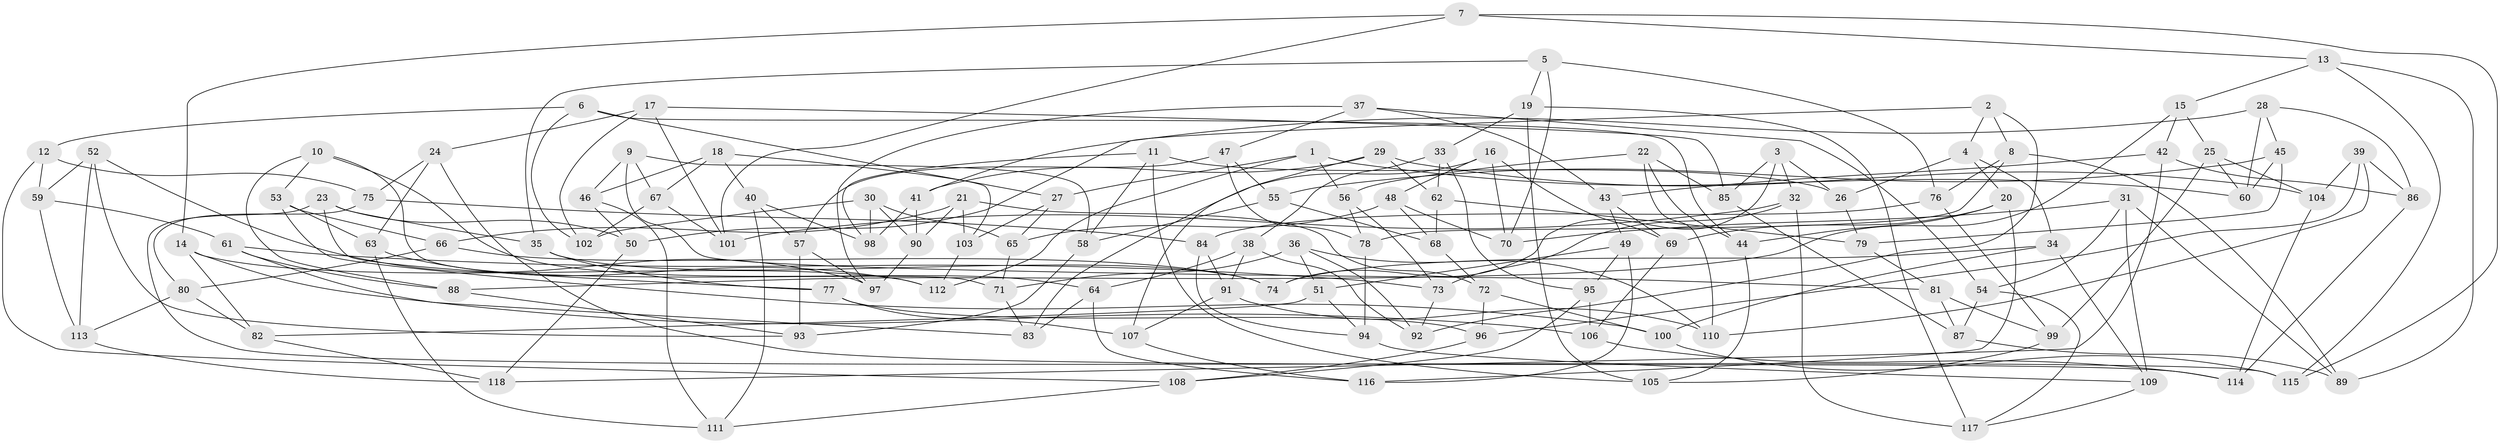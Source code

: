// Generated by graph-tools (version 1.1) at 2025/50/03/09/25 03:50:53]
// undirected, 118 vertices, 236 edges
graph export_dot {
graph [start="1"]
  node [color=gray90,style=filled];
  1;
  2;
  3;
  4;
  5;
  6;
  7;
  8;
  9;
  10;
  11;
  12;
  13;
  14;
  15;
  16;
  17;
  18;
  19;
  20;
  21;
  22;
  23;
  24;
  25;
  26;
  27;
  28;
  29;
  30;
  31;
  32;
  33;
  34;
  35;
  36;
  37;
  38;
  39;
  40;
  41;
  42;
  43;
  44;
  45;
  46;
  47;
  48;
  49;
  50;
  51;
  52;
  53;
  54;
  55;
  56;
  57;
  58;
  59;
  60;
  61;
  62;
  63;
  64;
  65;
  66;
  67;
  68;
  69;
  70;
  71;
  72;
  73;
  74;
  75;
  76;
  77;
  78;
  79;
  80;
  81;
  82;
  83;
  84;
  85;
  86;
  87;
  88;
  89;
  90;
  91;
  92;
  93;
  94;
  95;
  96;
  97;
  98;
  99;
  100;
  101;
  102;
  103;
  104;
  105;
  106;
  107;
  108;
  109;
  110;
  111;
  112;
  113;
  114;
  115;
  116;
  117;
  118;
  1 -- 60;
  1 -- 56;
  1 -- 112;
  1 -- 27;
  2 -- 50;
  2 -- 92;
  2 -- 4;
  2 -- 8;
  3 -- 85;
  3 -- 32;
  3 -- 26;
  3 -- 74;
  4 -- 26;
  4 -- 34;
  4 -- 20;
  5 -- 76;
  5 -- 35;
  5 -- 19;
  5 -- 70;
  6 -- 12;
  6 -- 27;
  6 -- 102;
  6 -- 44;
  7 -- 101;
  7 -- 14;
  7 -- 13;
  7 -- 115;
  8 -- 89;
  8 -- 76;
  8 -- 78;
  9 -- 81;
  9 -- 46;
  9 -- 67;
  9 -- 58;
  10 -- 88;
  10 -- 53;
  10 -- 71;
  10 -- 64;
  11 -- 26;
  11 -- 105;
  11 -- 98;
  11 -- 58;
  12 -- 108;
  12 -- 75;
  12 -- 59;
  13 -- 15;
  13 -- 115;
  13 -- 89;
  14 -- 82;
  14 -- 106;
  14 -- 112;
  15 -- 25;
  15 -- 42;
  15 -- 88;
  16 -- 83;
  16 -- 70;
  16 -- 48;
  16 -- 69;
  17 -- 85;
  17 -- 102;
  17 -- 101;
  17 -- 24;
  18 -- 67;
  18 -- 46;
  18 -- 40;
  18 -- 103;
  19 -- 33;
  19 -- 117;
  19 -- 105;
  20 -- 69;
  20 -- 116;
  20 -- 44;
  21 -- 66;
  21 -- 90;
  21 -- 103;
  21 -- 72;
  22 -- 56;
  22 -- 44;
  22 -- 85;
  22 -- 110;
  23 -- 35;
  23 -- 77;
  23 -- 115;
  23 -- 50;
  24 -- 114;
  24 -- 63;
  24 -- 75;
  25 -- 60;
  25 -- 99;
  25 -- 104;
  26 -- 79;
  27 -- 103;
  27 -- 65;
  28 -- 41;
  28 -- 60;
  28 -- 45;
  28 -- 86;
  29 -- 62;
  29 -- 107;
  29 -- 104;
  29 -- 41;
  30 -- 65;
  30 -- 98;
  30 -- 90;
  30 -- 102;
  31 -- 70;
  31 -- 109;
  31 -- 89;
  31 -- 54;
  32 -- 101;
  32 -- 73;
  32 -- 117;
  33 -- 62;
  33 -- 95;
  33 -- 38;
  34 -- 74;
  34 -- 109;
  34 -- 100;
  35 -- 74;
  35 -- 77;
  36 -- 92;
  36 -- 71;
  36 -- 110;
  36 -- 51;
  37 -- 54;
  37 -- 43;
  37 -- 97;
  37 -- 47;
  38 -- 64;
  38 -- 92;
  38 -- 91;
  39 -- 96;
  39 -- 86;
  39 -- 110;
  39 -- 104;
  40 -- 111;
  40 -- 57;
  40 -- 98;
  41 -- 98;
  41 -- 90;
  42 -- 118;
  42 -- 86;
  42 -- 43;
  43 -- 69;
  43 -- 49;
  44 -- 105;
  45 -- 60;
  45 -- 55;
  45 -- 79;
  46 -- 50;
  46 -- 111;
  47 -- 57;
  47 -- 78;
  47 -- 55;
  48 -- 65;
  48 -- 70;
  48 -- 68;
  49 -- 95;
  49 -- 51;
  49 -- 116;
  50 -- 118;
  51 -- 94;
  51 -- 82;
  52 -- 97;
  52 -- 93;
  52 -- 59;
  52 -- 113;
  53 -- 66;
  53 -- 63;
  53 -- 100;
  54 -- 87;
  54 -- 117;
  55 -- 58;
  55 -- 68;
  56 -- 73;
  56 -- 78;
  57 -- 93;
  57 -- 97;
  58 -- 93;
  59 -- 113;
  59 -- 61;
  61 -- 83;
  61 -- 88;
  61 -- 73;
  62 -- 68;
  62 -- 79;
  63 -- 112;
  63 -- 111;
  64 -- 83;
  64 -- 116;
  65 -- 71;
  66 -- 74;
  66 -- 80;
  67 -- 102;
  67 -- 101;
  68 -- 72;
  69 -- 106;
  71 -- 83;
  72 -- 96;
  72 -- 100;
  73 -- 92;
  75 -- 80;
  75 -- 84;
  76 -- 84;
  76 -- 99;
  77 -- 107;
  77 -- 96;
  78 -- 94;
  79 -- 81;
  80 -- 113;
  80 -- 82;
  81 -- 99;
  81 -- 87;
  82 -- 118;
  84 -- 91;
  84 -- 94;
  85 -- 87;
  86 -- 114;
  87 -- 89;
  88 -- 93;
  90 -- 97;
  91 -- 107;
  91 -- 110;
  94 -- 109;
  95 -- 108;
  95 -- 106;
  96 -- 108;
  99 -- 105;
  100 -- 115;
  103 -- 112;
  104 -- 114;
  106 -- 114;
  107 -- 116;
  108 -- 111;
  109 -- 117;
  113 -- 118;
}
